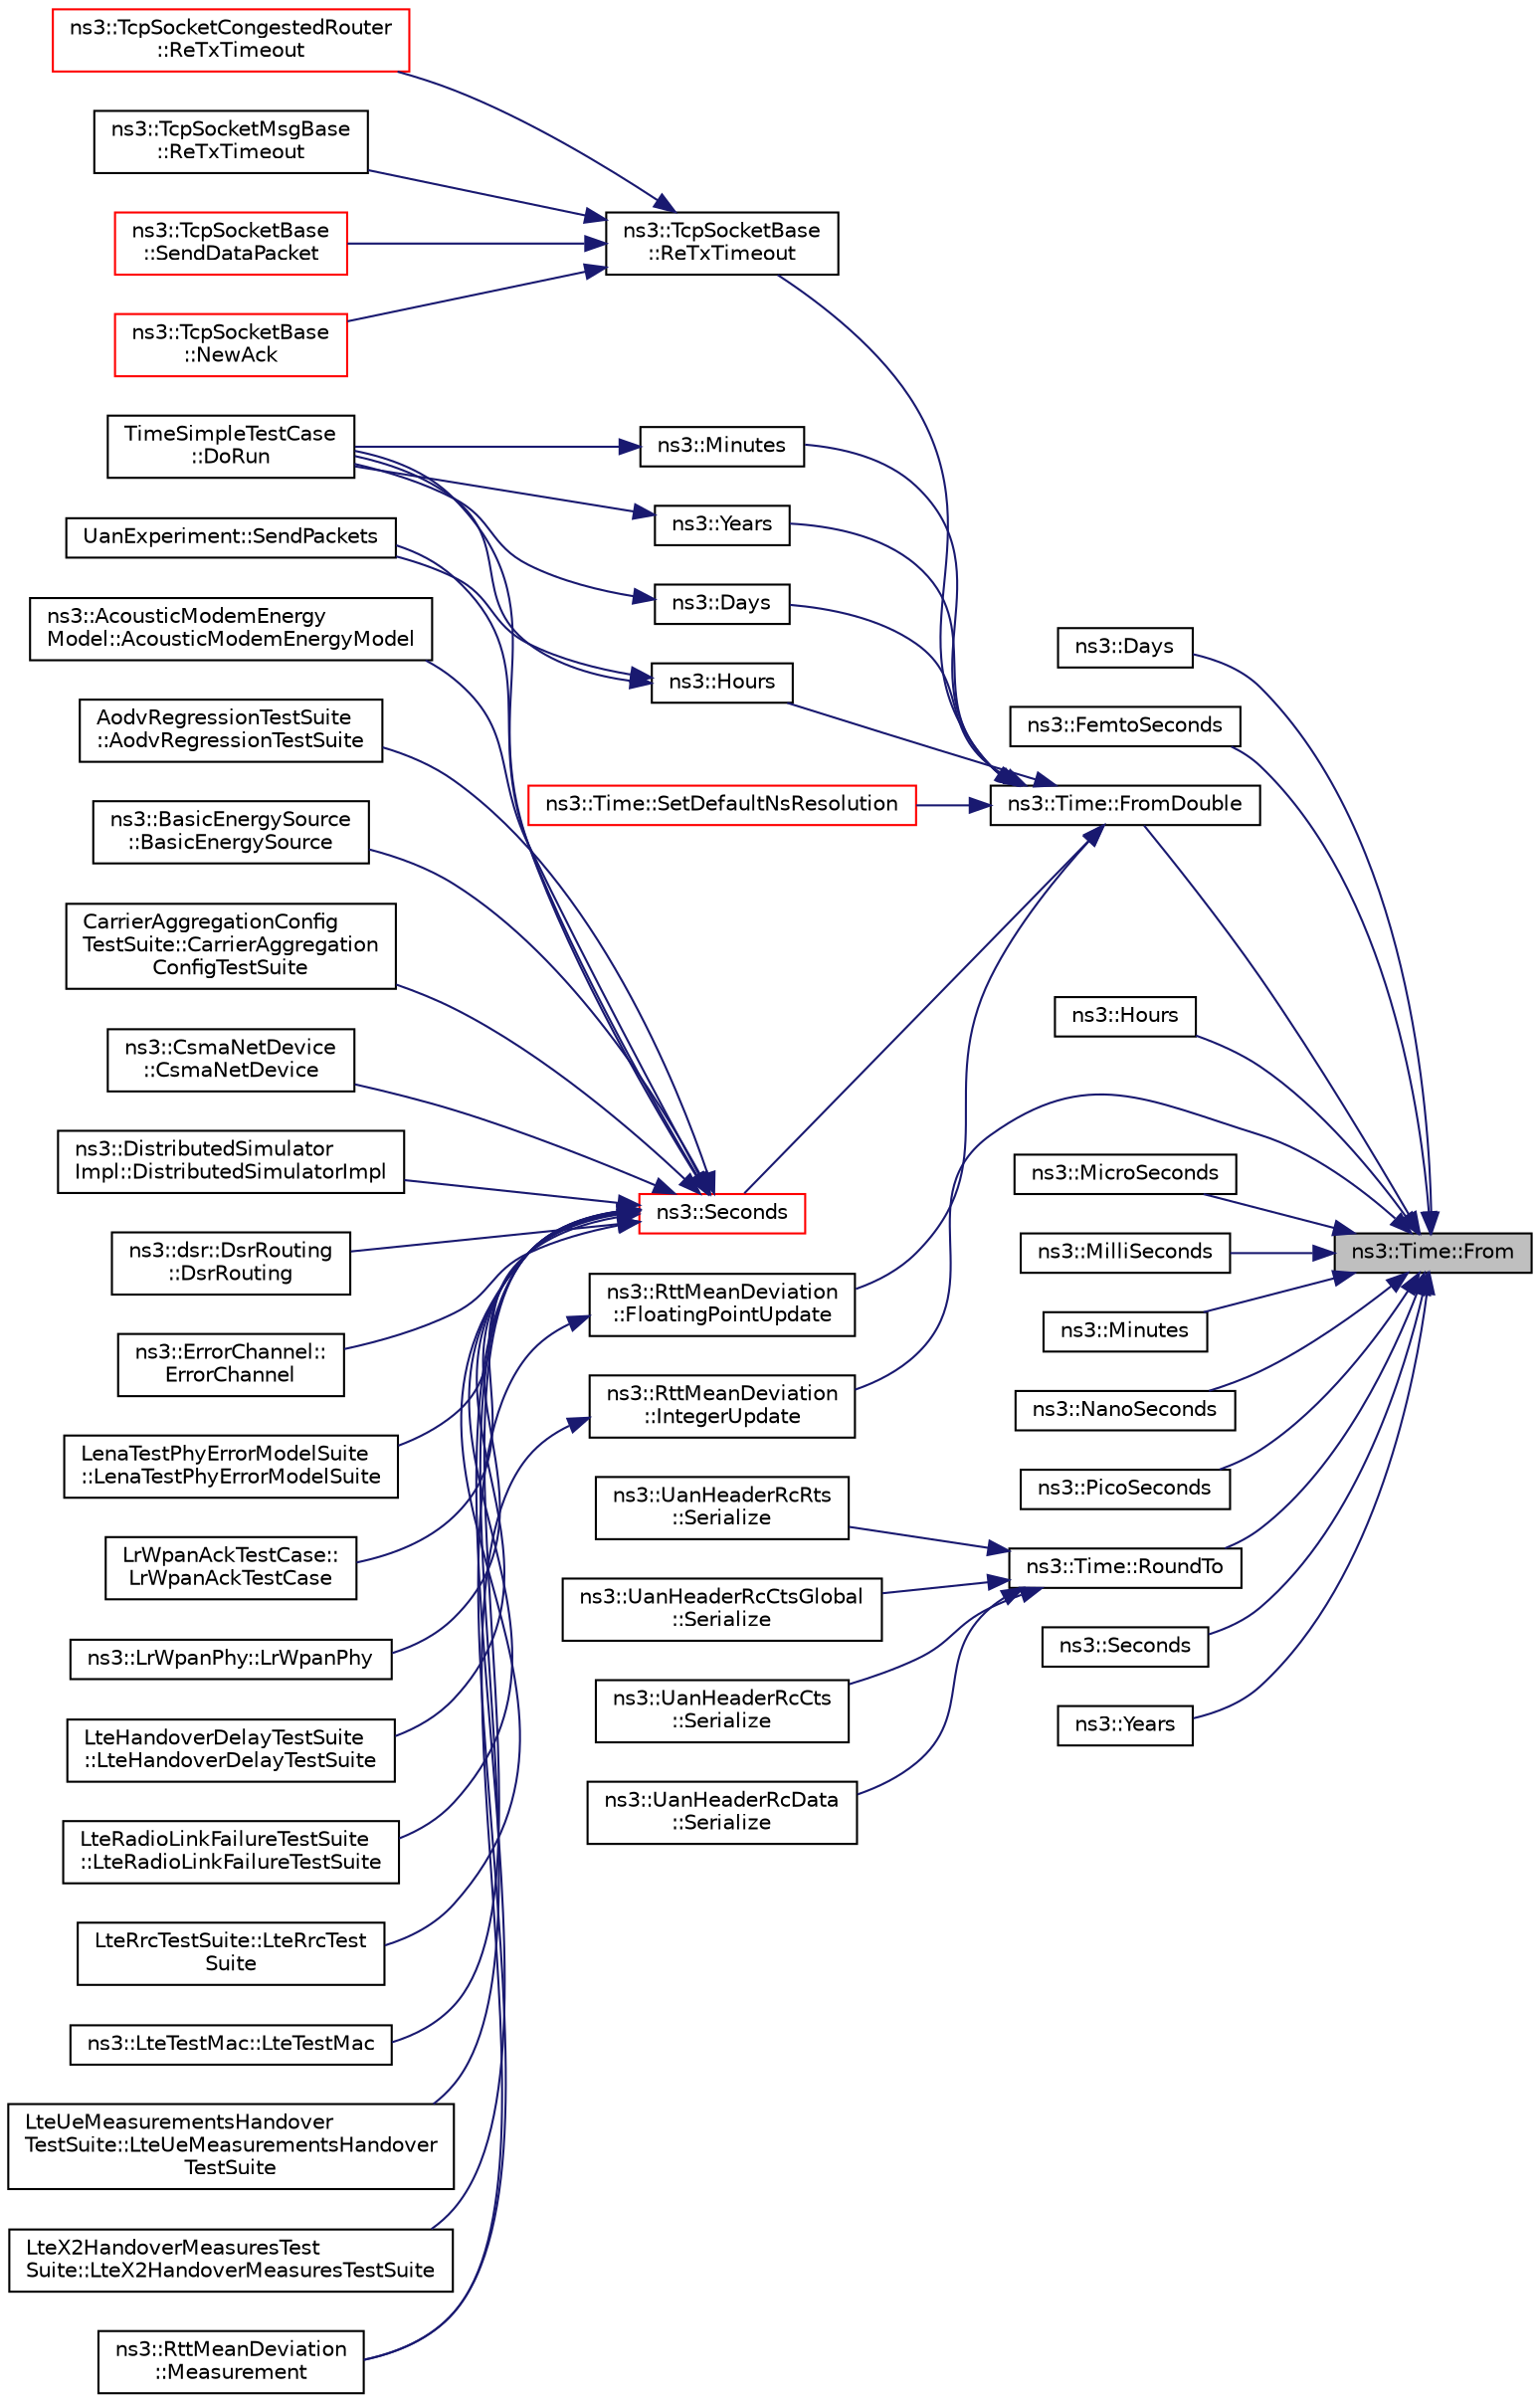 digraph "ns3::Time::From"
{
 // LATEX_PDF_SIZE
  edge [fontname="Helvetica",fontsize="10",labelfontname="Helvetica",labelfontsize="10"];
  node [fontname="Helvetica",fontsize="10",shape=record];
  rankdir="RL";
  Node1 [label="ns3::Time::From",height=0.2,width=0.4,color="black", fillcolor="grey75", style="filled", fontcolor="black",tooltip="Create a Time in the current unit."];
  Node1 -> Node2 [dir="back",color="midnightblue",fontsize="10",style="solid",fontname="Helvetica"];
  Node2 [label="ns3::Days",height=0.2,width=0.4,color="black", fillcolor="white", style="filled",URL="$group__timecivil.html#ga403cbc20d7d2533f6ced509e5ebaf981",tooltip="Construct a Time in the indicated unit."];
  Node1 -> Node3 [dir="back",color="midnightblue",fontsize="10",style="solid",fontname="Helvetica"];
  Node3 [label="ns3::FemtoSeconds",height=0.2,width=0.4,color="black", fillcolor="white", style="filled",URL="$group__timecivil.html#gac5e0f0ac4f64b42a73364a839379ead9",tooltip="Construct a Time in the indicated unit."];
  Node1 -> Node4 [dir="back",color="midnightblue",fontsize="10",style="solid",fontname="Helvetica"];
  Node4 [label="ns3::Time::FromDouble",height=0.2,width=0.4,color="black", fillcolor="white", style="filled",URL="$classns3_1_1_time.html#a60e845f4a74e62495b86356afe604cb4",tooltip="Create a Time equal to value in unit unit."];
  Node4 -> Node5 [dir="back",color="midnightblue",fontsize="10",style="solid",fontname="Helvetica"];
  Node5 [label="ns3::Days",height=0.2,width=0.4,color="black", fillcolor="white", style="filled",URL="$group__timecivil.html#ga58292fd2de67cc4ccd619ca83d28574b",tooltip="Construct a Time in the indicated unit."];
  Node5 -> Node6 [dir="back",color="midnightblue",fontsize="10",style="solid",fontname="Helvetica"];
  Node6 [label="TimeSimpleTestCase\l::DoRun",height=0.2,width=0.4,color="black", fillcolor="white", style="filled",URL="$class_time_simple_test_case.html#a4420daddc0f37503638626397ec83f41",tooltip="Runs the Simple Time test case."];
  Node4 -> Node7 [dir="back",color="midnightblue",fontsize="10",style="solid",fontname="Helvetica"];
  Node7 [label="ns3::RttMeanDeviation\l::FloatingPointUpdate",height=0.2,width=0.4,color="black", fillcolor="white", style="filled",URL="$classns3_1_1_rtt_mean_deviation.html#a6d3dc77a91e8c9aa23d912f2574111db",tooltip="Method to update the rtt and variation estimates using floating point arithmetic, used when the value..."];
  Node7 -> Node8 [dir="back",color="midnightblue",fontsize="10",style="solid",fontname="Helvetica"];
  Node8 [label="ns3::RttMeanDeviation\l::Measurement",height=0.2,width=0.4,color="black", fillcolor="white", style="filled",URL="$classns3_1_1_rtt_mean_deviation.html#a3e727dacebe30903b9c7ea084564c4e8",tooltip="Add a new measurement to the estimator."];
  Node4 -> Node9 [dir="back",color="midnightblue",fontsize="10",style="solid",fontname="Helvetica"];
  Node9 [label="ns3::Hours",height=0.2,width=0.4,color="black", fillcolor="white", style="filled",URL="$group__timecivil.html#ga6059b5d67fe1e174729c063be4fa2bf7",tooltip="Construct a Time in the indicated unit."];
  Node9 -> Node6 [dir="back",color="midnightblue",fontsize="10",style="solid",fontname="Helvetica"];
  Node9 -> Node10 [dir="back",color="midnightblue",fontsize="10",style="solid",fontname="Helvetica"];
  Node10 [label="UanExperiment::SendPackets",height=0.2,width=0.4,color="black", fillcolor="white", style="filled",URL="$class_uan_experiment.html#a8cfef727221f9d4a37ba2f7c84a6318f",tooltip="Send a packet from all the nodes."];
  Node4 -> Node11 [dir="back",color="midnightblue",fontsize="10",style="solid",fontname="Helvetica"];
  Node11 [label="ns3::Minutes",height=0.2,width=0.4,color="black", fillcolor="white", style="filled",URL="$group__timecivil.html#gaaab039c044ad40238a9d5b556349d0d5",tooltip="Construct a Time in the indicated unit."];
  Node11 -> Node6 [dir="back",color="midnightblue",fontsize="10",style="solid",fontname="Helvetica"];
  Node4 -> Node12 [dir="back",color="midnightblue",fontsize="10",style="solid",fontname="Helvetica"];
  Node12 [label="ns3::TcpSocketBase\l::ReTxTimeout",height=0.2,width=0.4,color="black", fillcolor="white", style="filled",URL="$classns3_1_1_tcp_socket_base.html#a60bb6a7cfb5855bba206606174d50c5e",tooltip="An RTO event happened."];
  Node12 -> Node13 [dir="back",color="midnightblue",fontsize="10",style="solid",fontname="Helvetica"];
  Node13 [label="ns3::TcpSocketBase\l::NewAck",height=0.2,width=0.4,color="red", fillcolor="white", style="filled",URL="$classns3_1_1_tcp_socket_base.html#a13401dd51854607d0521a35bf2622761",tooltip="Update buffers w.r.t."];
  Node12 -> Node30 [dir="back",color="midnightblue",fontsize="10",style="solid",fontname="Helvetica"];
  Node30 [label="ns3::TcpSocketCongestedRouter\l::ReTxTimeout",height=0.2,width=0.4,color="red", fillcolor="white", style="filled",URL="$classns3_1_1_tcp_socket_congested_router.html#a7968b0600e13014e05334d2645818363",tooltip="An RTO event happened."];
  Node12 -> Node32 [dir="back",color="midnightblue",fontsize="10",style="solid",fontname="Helvetica"];
  Node32 [label="ns3::TcpSocketMsgBase\l::ReTxTimeout",height=0.2,width=0.4,color="black", fillcolor="white", style="filled",URL="$classns3_1_1_tcp_socket_msg_base.html#af890d12f15ead128b26ca59b47a14c53",tooltip="An RTO event happened."];
  Node12 -> Node33 [dir="back",color="midnightblue",fontsize="10",style="solid",fontname="Helvetica"];
  Node33 [label="ns3::TcpSocketBase\l::SendDataPacket",height=0.2,width=0.4,color="red", fillcolor="white", style="filled",URL="$classns3_1_1_tcp_socket_base.html#a677488c04da1df87f916953a40e1bd64",tooltip="Extract at most maxSize bytes from the TxBuffer at sequence seq, add the TCP header,..."];
  Node4 -> Node43 [dir="back",color="midnightblue",fontsize="10",style="solid",fontname="Helvetica"];
  Node43 [label="ns3::Seconds",height=0.2,width=0.4,color="red", fillcolor="white", style="filled",URL="$group__timecivil.html#ga33c34b816f8ff6628e33d5c8e9713b9e",tooltip="Construct a Time in the indicated unit."];
  Node43 -> Node44 [dir="back",color="midnightblue",fontsize="10",style="solid",fontname="Helvetica"];
  Node44 [label="ns3::AcousticModemEnergy\lModel::AcousticModemEnergyModel",height=0.2,width=0.4,color="black", fillcolor="white", style="filled",URL="$classns3_1_1_acoustic_modem_energy_model.html#a9332ef84f0e5ea3266ccef6f43deedb4",tooltip="Constructor."];
  Node43 -> Node45 [dir="back",color="midnightblue",fontsize="10",style="solid",fontname="Helvetica"];
  Node45 [label="AodvRegressionTestSuite\l::AodvRegressionTestSuite",height=0.2,width=0.4,color="black", fillcolor="white", style="filled",URL="$class_aodv_regression_test_suite.html#aecfdf8a412266f38b422c53d12a2d6f4",tooltip=" "];
  Node43 -> Node46 [dir="back",color="midnightblue",fontsize="10",style="solid",fontname="Helvetica"];
  Node46 [label="ns3::BasicEnergySource\l::BasicEnergySource",height=0.2,width=0.4,color="black", fillcolor="white", style="filled",URL="$classns3_1_1_basic_energy_source.html#a27e2c2df41959fc28689bd99c04687ec",tooltip=" "];
  Node43 -> Node47 [dir="back",color="midnightblue",fontsize="10",style="solid",fontname="Helvetica"];
  Node47 [label="CarrierAggregationConfig\lTestSuite::CarrierAggregation\lConfigTestSuite",height=0.2,width=0.4,color="black", fillcolor="white", style="filled",URL="$class_carrier_aggregation_config_test_suite.html#a95bc59f0b1e549b3f06a2a78dde0f881",tooltip=" "];
  Node43 -> Node48 [dir="back",color="midnightblue",fontsize="10",style="solid",fontname="Helvetica"];
  Node48 [label="ns3::CsmaNetDevice\l::CsmaNetDevice",height=0.2,width=0.4,color="black", fillcolor="white", style="filled",URL="$classns3_1_1_csma_net_device.html#a5005a5403e112dad6ecd2922a9065916",tooltip="Construct a CsmaNetDevice."];
  Node43 -> Node49 [dir="back",color="midnightblue",fontsize="10",style="solid",fontname="Helvetica"];
  Node49 [label="ns3::DistributedSimulator\lImpl::DistributedSimulatorImpl",height=0.2,width=0.4,color="black", fillcolor="white", style="filled",URL="$classns3_1_1_distributed_simulator_impl.html#aa3dd6d49e1c354278e075af9ad0bc2cd",tooltip="Default constructor."];
  Node43 -> Node50 [dir="back",color="midnightblue",fontsize="10",style="solid",fontname="Helvetica"];
  Node50 [label="ns3::dsr::DsrRouting\l::DsrRouting",height=0.2,width=0.4,color="black", fillcolor="white", style="filled",URL="$classns3_1_1dsr_1_1_dsr_routing.html#a3b686bd293d4bd096180a1996171ccd1",tooltip="Constructor."];
  Node43 -> Node51 [dir="back",color="midnightblue",fontsize="10",style="solid",fontname="Helvetica"];
  Node51 [label="ns3::ErrorChannel::\lErrorChannel",height=0.2,width=0.4,color="black", fillcolor="white", style="filled",URL="$classns3_1_1_error_channel.html#a609db330be988b25eb7c1e90cac030a7",tooltip=" "];
  Node43 -> Node52 [dir="back",color="midnightblue",fontsize="10",style="solid",fontname="Helvetica"];
  Node52 [label="LenaTestPhyErrorModelSuite\l::LenaTestPhyErrorModelSuite",height=0.2,width=0.4,color="black", fillcolor="white", style="filled",URL="$class_lena_test_phy_error_model_suite.html#a980618826e7f097334ce077f2c2f696c",tooltip=" "];
  Node43 -> Node53 [dir="back",color="midnightblue",fontsize="10",style="solid",fontname="Helvetica"];
  Node53 [label="LrWpanAckTestCase::\lLrWpanAckTestCase",height=0.2,width=0.4,color="black", fillcolor="white", style="filled",URL="$class_lr_wpan_ack_test_case.html#abf02f7c10ee4d72161206f7964949e0c",tooltip="Create test case."];
  Node43 -> Node54 [dir="back",color="midnightblue",fontsize="10",style="solid",fontname="Helvetica"];
  Node54 [label="ns3::LrWpanPhy::LrWpanPhy",height=0.2,width=0.4,color="black", fillcolor="white", style="filled",URL="$classns3_1_1_lr_wpan_phy.html#a93412f30a30d144978857a5205c55b7b",tooltip="Default constructor."];
  Node43 -> Node55 [dir="back",color="midnightblue",fontsize="10",style="solid",fontname="Helvetica"];
  Node55 [label="LteHandoverDelayTestSuite\l::LteHandoverDelayTestSuite",height=0.2,width=0.4,color="black", fillcolor="white", style="filled",URL="$class_lte_handover_delay_test_suite.html#a2289b4241062bcebd0f0b21f3f107c1f",tooltip=" "];
  Node43 -> Node56 [dir="back",color="midnightblue",fontsize="10",style="solid",fontname="Helvetica"];
  Node56 [label="LteRadioLinkFailureTestSuite\l::LteRadioLinkFailureTestSuite",height=0.2,width=0.4,color="black", fillcolor="white", style="filled",URL="$class_lte_radio_link_failure_test_suite.html#a83d04d11bee93da8e129b4af52777423",tooltip=" "];
  Node43 -> Node57 [dir="back",color="midnightblue",fontsize="10",style="solid",fontname="Helvetica"];
  Node57 [label="LteRrcTestSuite::LteRrcTest\lSuite",height=0.2,width=0.4,color="black", fillcolor="white", style="filled",URL="$class_lte_rrc_test_suite.html#ac8423004615ebccf2cb2e79ed8dbdc82",tooltip=" "];
  Node43 -> Node58 [dir="back",color="midnightblue",fontsize="10",style="solid",fontname="Helvetica"];
  Node58 [label="ns3::LteTestMac::LteTestMac",height=0.2,width=0.4,color="black", fillcolor="white", style="filled",URL="$classns3_1_1_lte_test_mac.html#a2a2191cf031ed74e109b1522cc4e06ea",tooltip=" "];
  Node43 -> Node59 [dir="back",color="midnightblue",fontsize="10",style="solid",fontname="Helvetica"];
  Node59 [label="LteUeMeasurementsHandover\lTestSuite::LteUeMeasurementsHandover\lTestSuite",height=0.2,width=0.4,color="black", fillcolor="white", style="filled",URL="$class_lte_ue_measurements_handover_test_suite.html#a2a3fb15f62e44e2372f085afb8e32776",tooltip=" "];
  Node43 -> Node60 [dir="back",color="midnightblue",fontsize="10",style="solid",fontname="Helvetica"];
  Node60 [label="LteX2HandoverMeasuresTest\lSuite::LteX2HandoverMeasuresTestSuite",height=0.2,width=0.4,color="black", fillcolor="white", style="filled",URL="$class_lte_x2_handover_measures_test_suite.html#a8b3de39d8afacfb6b072119e60e305ee",tooltip=" "];
  Node43 -> Node6 [dir="back",color="midnightblue",fontsize="10",style="solid",fontname="Helvetica"];
  Node43 -> Node10 [dir="back",color="midnightblue",fontsize="10",style="solid",fontname="Helvetica"];
  Node4 -> Node1283 [dir="back",color="midnightblue",fontsize="10",style="solid",fontname="Helvetica"];
  Node1283 [label="ns3::Time::SetDefaultNsResolution",height=0.2,width=0.4,color="red", fillcolor="white", style="filled",URL="$classns3_1_1_time.html#a6a872e62f71dfa817fef2c549473d980",tooltip="Set the default resolution."];
  Node4 -> Node2078 [dir="back",color="midnightblue",fontsize="10",style="solid",fontname="Helvetica"];
  Node2078 [label="ns3::Years",height=0.2,width=0.4,color="black", fillcolor="white", style="filled",URL="$group__timecivil.html#gacba71dd5cfeb7aa46f08a20260247975",tooltip="Construct a Time in the indicated unit."];
  Node2078 -> Node6 [dir="back",color="midnightblue",fontsize="10",style="solid",fontname="Helvetica"];
  Node1 -> Node2079 [dir="back",color="midnightblue",fontsize="10",style="solid",fontname="Helvetica"];
  Node2079 [label="ns3::Hours",height=0.2,width=0.4,color="black", fillcolor="white", style="filled",URL="$group__timecivil.html#ga29967d3f5a5308049182163b6531538f",tooltip="Construct a Time in the indicated unit."];
  Node1 -> Node2080 [dir="back",color="midnightblue",fontsize="10",style="solid",fontname="Helvetica"];
  Node2080 [label="ns3::RttMeanDeviation\l::IntegerUpdate",height=0.2,width=0.4,color="black", fillcolor="white", style="filled",URL="$classns3_1_1_rtt_mean_deviation.html#af64f76fb0e39c735425f56add7e6bdd0",tooltip="Method to update the rtt and variation estimates using integer arithmetic, used when the values of Al..."];
  Node2080 -> Node8 [dir="back",color="midnightblue",fontsize="10",style="solid",fontname="Helvetica"];
  Node1 -> Node2081 [dir="back",color="midnightblue",fontsize="10",style="solid",fontname="Helvetica"];
  Node2081 [label="ns3::MicroSeconds",height=0.2,width=0.4,color="black", fillcolor="white", style="filled",URL="$group__timecivil.html#gaefa3fed7390aaefecbd786061349422f",tooltip="Construct a Time in the indicated unit."];
  Node1 -> Node2082 [dir="back",color="midnightblue",fontsize="10",style="solid",fontname="Helvetica"];
  Node2082 [label="ns3::MilliSeconds",height=0.2,width=0.4,color="black", fillcolor="white", style="filled",URL="$group__timecivil.html#ga2bf74bc619c2bd0c88126e60a278bc2a",tooltip="Construct a Time in the indicated unit."];
  Node1 -> Node2083 [dir="back",color="midnightblue",fontsize="10",style="solid",fontname="Helvetica"];
  Node2083 [label="ns3::Minutes",height=0.2,width=0.4,color="black", fillcolor="white", style="filled",URL="$group__timecivil.html#gad1d65647c9da93fd8679b9d87e04c7f4",tooltip="Construct a Time in the indicated unit."];
  Node1 -> Node2084 [dir="back",color="midnightblue",fontsize="10",style="solid",fontname="Helvetica"];
  Node2084 [label="ns3::NanoSeconds",height=0.2,width=0.4,color="black", fillcolor="white", style="filled",URL="$group__timecivil.html#gac97e03612b1423b981d8675a2eba95f8",tooltip="Construct a Time in the indicated unit."];
  Node1 -> Node2085 [dir="back",color="midnightblue",fontsize="10",style="solid",fontname="Helvetica"];
  Node2085 [label="ns3::PicoSeconds",height=0.2,width=0.4,color="black", fillcolor="white", style="filled",URL="$group__timecivil.html#ga5187d3b8cb7ceccc0d492fe93a206aa8",tooltip="Construct a Time in the indicated unit."];
  Node1 -> Node1623 [dir="back",color="midnightblue",fontsize="10",style="solid",fontname="Helvetica"];
  Node1623 [label="ns3::Time::RoundTo",height=0.2,width=0.4,color="black", fillcolor="white", style="filled",URL="$classns3_1_1_time.html#a203a63101bb3c2b31ca4692b0b1cdd50",tooltip="Round a Time to a specific unit."];
  Node1623 -> Node1624 [dir="back",color="midnightblue",fontsize="10",style="solid",fontname="Helvetica"];
  Node1624 [label="ns3::UanHeaderRcData\l::Serialize",height=0.2,width=0.4,color="black", fillcolor="white", style="filled",URL="$classns3_1_1_uan_header_rc_data.html#a5a584f855c8cbf480699841389b18fdc",tooltip=" "];
  Node1623 -> Node1625 [dir="back",color="midnightblue",fontsize="10",style="solid",fontname="Helvetica"];
  Node1625 [label="ns3::UanHeaderRcRts\l::Serialize",height=0.2,width=0.4,color="black", fillcolor="white", style="filled",URL="$classns3_1_1_uan_header_rc_rts.html#a448a8b6494f8d126b037413874056931",tooltip=" "];
  Node1623 -> Node1626 [dir="back",color="midnightblue",fontsize="10",style="solid",fontname="Helvetica"];
  Node1626 [label="ns3::UanHeaderRcCtsGlobal\l::Serialize",height=0.2,width=0.4,color="black", fillcolor="white", style="filled",URL="$classns3_1_1_uan_header_rc_cts_global.html#a543f240c7df4c34cae472803a8cfe702",tooltip=" "];
  Node1623 -> Node1627 [dir="back",color="midnightblue",fontsize="10",style="solid",fontname="Helvetica"];
  Node1627 [label="ns3::UanHeaderRcCts\l::Serialize",height=0.2,width=0.4,color="black", fillcolor="white", style="filled",URL="$classns3_1_1_uan_header_rc_cts.html#a038808b164509dc6c7588e5e5d250559",tooltip=" "];
  Node1 -> Node2086 [dir="back",color="midnightblue",fontsize="10",style="solid",fontname="Helvetica"];
  Node2086 [label="ns3::Seconds",height=0.2,width=0.4,color="black", fillcolor="white", style="filled",URL="$group__timecivil.html#ga8f78ae67044d734a45fa1a979d7ea1b3",tooltip="Construct a Time in the indicated unit."];
  Node1 -> Node2087 [dir="back",color="midnightblue",fontsize="10",style="solid",fontname="Helvetica"];
  Node2087 [label="ns3::Years",height=0.2,width=0.4,color="black", fillcolor="white", style="filled",URL="$group__timecivil.html#ga6908a3ce36aeef5fee0ea41ff6e7a1fb",tooltip="Construct a Time in the indicated unit."];
}
